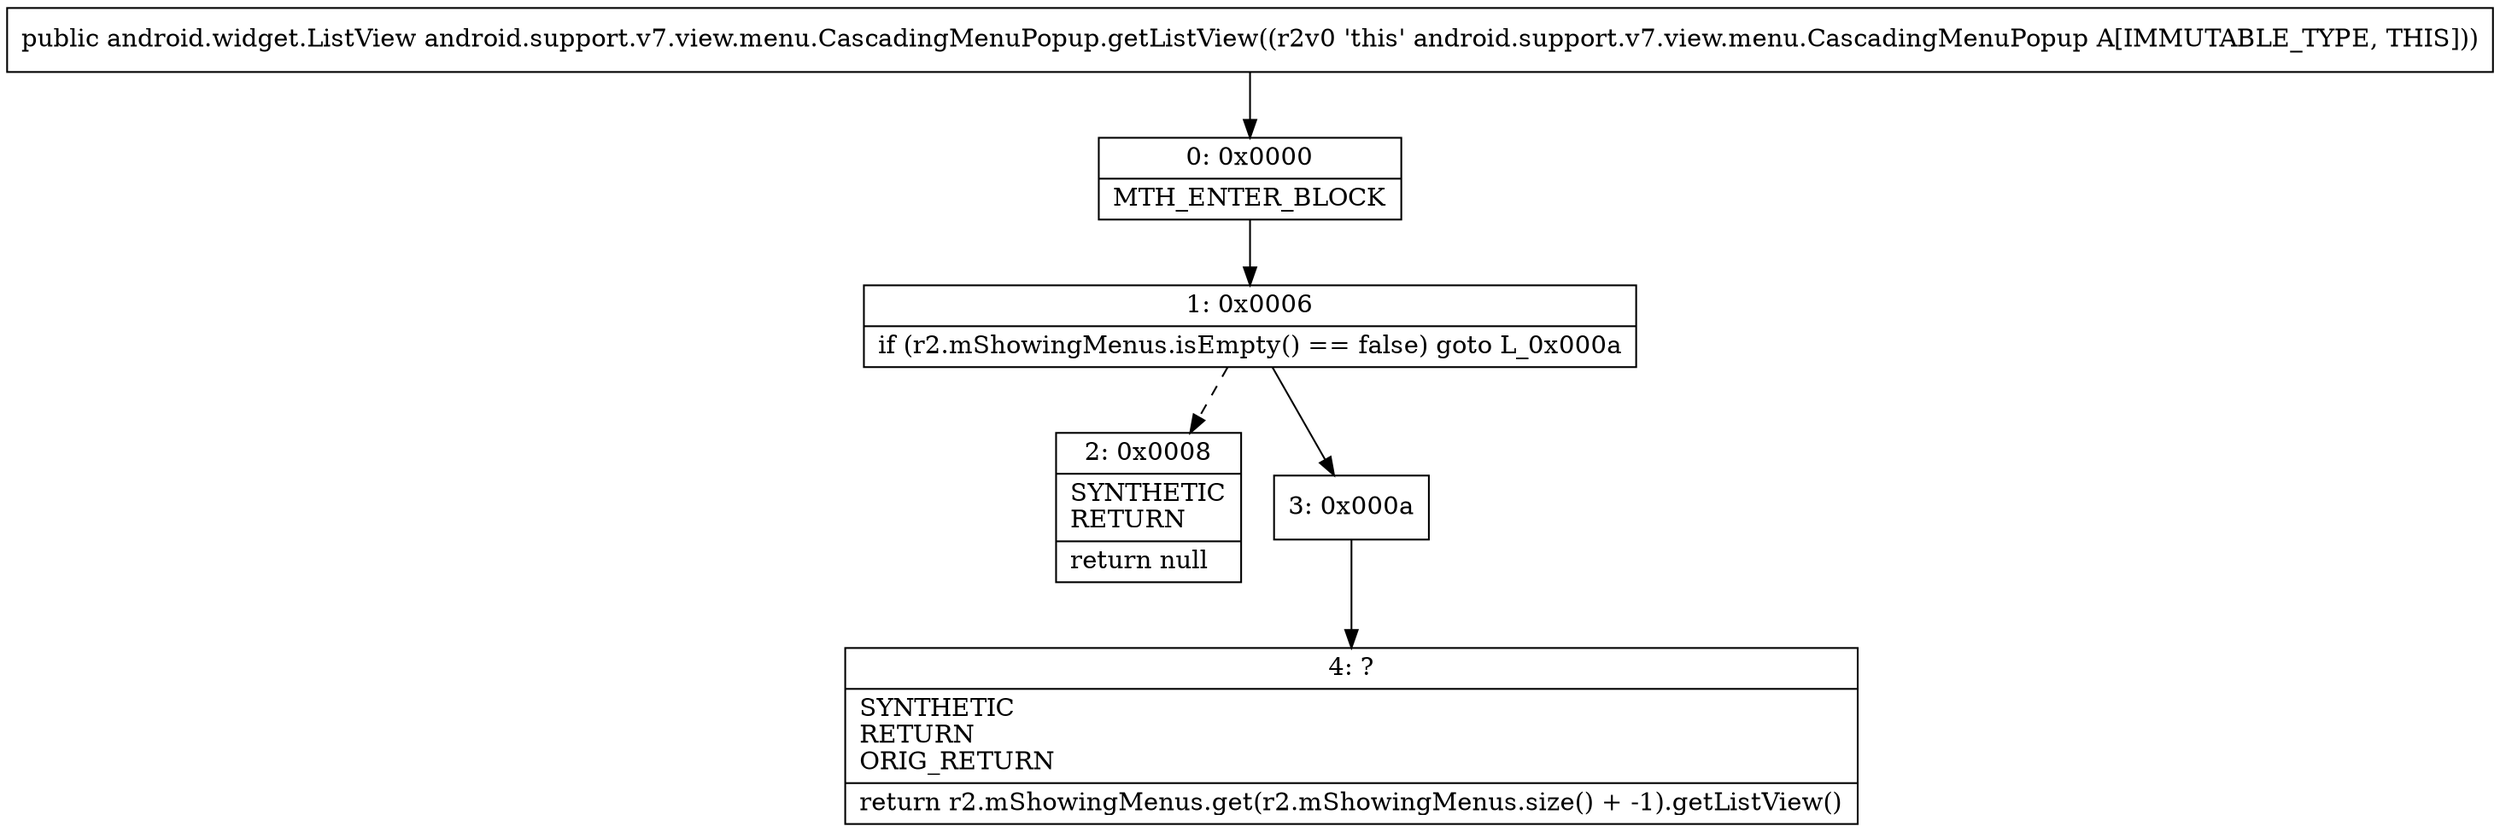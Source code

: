 digraph "CFG forandroid.support.v7.view.menu.CascadingMenuPopup.getListView()Landroid\/widget\/ListView;" {
Node_0 [shape=record,label="{0\:\ 0x0000|MTH_ENTER_BLOCK\l}"];
Node_1 [shape=record,label="{1\:\ 0x0006|if (r2.mShowingMenus.isEmpty() == false) goto L_0x000a\l}"];
Node_2 [shape=record,label="{2\:\ 0x0008|SYNTHETIC\lRETURN\l|return null\l}"];
Node_3 [shape=record,label="{3\:\ 0x000a}"];
Node_4 [shape=record,label="{4\:\ ?|SYNTHETIC\lRETURN\lORIG_RETURN\l|return r2.mShowingMenus.get(r2.mShowingMenus.size() + \-1).getListView()\l}"];
MethodNode[shape=record,label="{public android.widget.ListView android.support.v7.view.menu.CascadingMenuPopup.getListView((r2v0 'this' android.support.v7.view.menu.CascadingMenuPopup A[IMMUTABLE_TYPE, THIS])) }"];
MethodNode -> Node_0;
Node_0 -> Node_1;
Node_1 -> Node_2[style=dashed];
Node_1 -> Node_3;
Node_3 -> Node_4;
}

